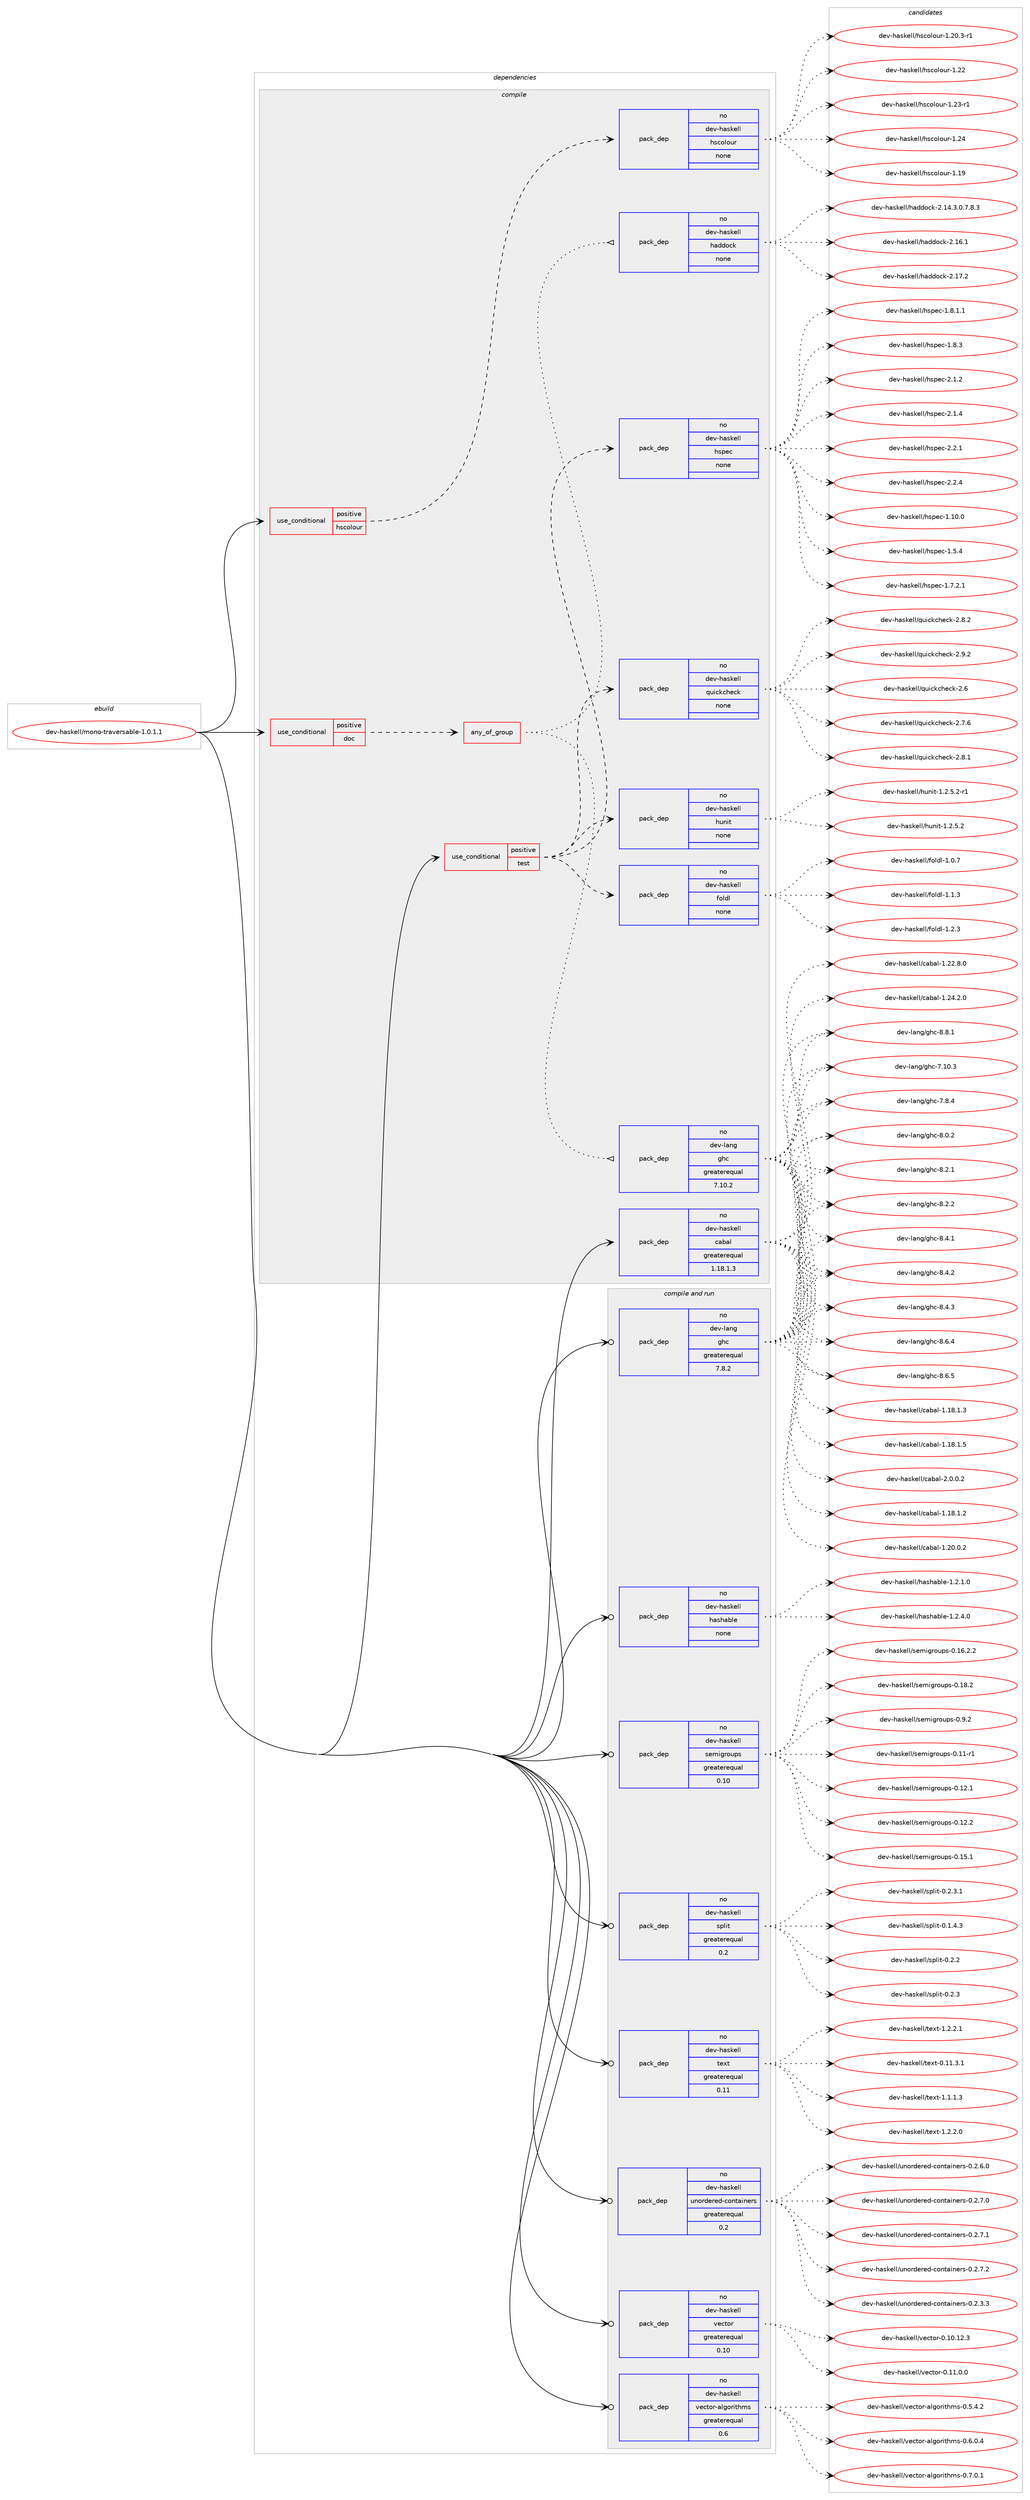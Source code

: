 digraph prolog {

# *************
# Graph options
# *************

newrank=true;
concentrate=true;
compound=true;
graph [rankdir=LR,fontname=Helvetica,fontsize=10,ranksep=1.5];#, ranksep=2.5, nodesep=0.2];
edge  [arrowhead=vee];
node  [fontname=Helvetica,fontsize=10];

# **********
# The ebuild
# **********

subgraph cluster_leftcol {
color=gray;
rank=same;
label=<<i>ebuild</i>>;
id [label="dev-haskell/mono-traversable-1.0.1.1", color=red, width=4, href="../dev-haskell/mono-traversable-1.0.1.1.svg"];
}

# ****************
# The dependencies
# ****************

subgraph cluster_midcol {
color=gray;
label=<<i>dependencies</i>>;
subgraph cluster_compile {
fillcolor="#eeeeee";
style=filled;
label=<<i>compile</i>>;
subgraph cond126848 {
dependency539718 [label=<<TABLE BORDER="0" CELLBORDER="1" CELLSPACING="0" CELLPADDING="4"><TR><TD ROWSPAN="3" CELLPADDING="10">use_conditional</TD></TR><TR><TD>positive</TD></TR><TR><TD>doc</TD></TR></TABLE>>, shape=none, color=red];
subgraph any10218 {
dependency539719 [label=<<TABLE BORDER="0" CELLBORDER="1" CELLSPACING="0" CELLPADDING="4"><TR><TD CELLPADDING="10">any_of_group</TD></TR></TABLE>>, shape=none, color=red];subgraph pack402295 {
dependency539720 [label=<<TABLE BORDER="0" CELLBORDER="1" CELLSPACING="0" CELLPADDING="4" WIDTH="220"><TR><TD ROWSPAN="6" CELLPADDING="30">pack_dep</TD></TR><TR><TD WIDTH="110">no</TD></TR><TR><TD>dev-haskell</TD></TR><TR><TD>haddock</TD></TR><TR><TD>none</TD></TR><TR><TD></TD></TR></TABLE>>, shape=none, color=blue];
}
dependency539719:e -> dependency539720:w [weight=20,style="dotted",arrowhead="oinv"];
subgraph pack402296 {
dependency539721 [label=<<TABLE BORDER="0" CELLBORDER="1" CELLSPACING="0" CELLPADDING="4" WIDTH="220"><TR><TD ROWSPAN="6" CELLPADDING="30">pack_dep</TD></TR><TR><TD WIDTH="110">no</TD></TR><TR><TD>dev-lang</TD></TR><TR><TD>ghc</TD></TR><TR><TD>greaterequal</TD></TR><TR><TD>7.10.2</TD></TR></TABLE>>, shape=none, color=blue];
}
dependency539719:e -> dependency539721:w [weight=20,style="dotted",arrowhead="oinv"];
}
dependency539718:e -> dependency539719:w [weight=20,style="dashed",arrowhead="vee"];
}
id:e -> dependency539718:w [weight=20,style="solid",arrowhead="vee"];
subgraph cond126849 {
dependency539722 [label=<<TABLE BORDER="0" CELLBORDER="1" CELLSPACING="0" CELLPADDING="4"><TR><TD ROWSPAN="3" CELLPADDING="10">use_conditional</TD></TR><TR><TD>positive</TD></TR><TR><TD>hscolour</TD></TR></TABLE>>, shape=none, color=red];
subgraph pack402297 {
dependency539723 [label=<<TABLE BORDER="0" CELLBORDER="1" CELLSPACING="0" CELLPADDING="4" WIDTH="220"><TR><TD ROWSPAN="6" CELLPADDING="30">pack_dep</TD></TR><TR><TD WIDTH="110">no</TD></TR><TR><TD>dev-haskell</TD></TR><TR><TD>hscolour</TD></TR><TR><TD>none</TD></TR><TR><TD></TD></TR></TABLE>>, shape=none, color=blue];
}
dependency539722:e -> dependency539723:w [weight=20,style="dashed",arrowhead="vee"];
}
id:e -> dependency539722:w [weight=20,style="solid",arrowhead="vee"];
subgraph cond126850 {
dependency539724 [label=<<TABLE BORDER="0" CELLBORDER="1" CELLSPACING="0" CELLPADDING="4"><TR><TD ROWSPAN="3" CELLPADDING="10">use_conditional</TD></TR><TR><TD>positive</TD></TR><TR><TD>test</TD></TR></TABLE>>, shape=none, color=red];
subgraph pack402298 {
dependency539725 [label=<<TABLE BORDER="0" CELLBORDER="1" CELLSPACING="0" CELLPADDING="4" WIDTH="220"><TR><TD ROWSPAN="6" CELLPADDING="30">pack_dep</TD></TR><TR><TD WIDTH="110">no</TD></TR><TR><TD>dev-haskell</TD></TR><TR><TD>foldl</TD></TR><TR><TD>none</TD></TR><TR><TD></TD></TR></TABLE>>, shape=none, color=blue];
}
dependency539724:e -> dependency539725:w [weight=20,style="dashed",arrowhead="vee"];
subgraph pack402299 {
dependency539726 [label=<<TABLE BORDER="0" CELLBORDER="1" CELLSPACING="0" CELLPADDING="4" WIDTH="220"><TR><TD ROWSPAN="6" CELLPADDING="30">pack_dep</TD></TR><TR><TD WIDTH="110">no</TD></TR><TR><TD>dev-haskell</TD></TR><TR><TD>hspec</TD></TR><TR><TD>none</TD></TR><TR><TD></TD></TR></TABLE>>, shape=none, color=blue];
}
dependency539724:e -> dependency539726:w [weight=20,style="dashed",arrowhead="vee"];
subgraph pack402300 {
dependency539727 [label=<<TABLE BORDER="0" CELLBORDER="1" CELLSPACING="0" CELLPADDING="4" WIDTH="220"><TR><TD ROWSPAN="6" CELLPADDING="30">pack_dep</TD></TR><TR><TD WIDTH="110">no</TD></TR><TR><TD>dev-haskell</TD></TR><TR><TD>hunit</TD></TR><TR><TD>none</TD></TR><TR><TD></TD></TR></TABLE>>, shape=none, color=blue];
}
dependency539724:e -> dependency539727:w [weight=20,style="dashed",arrowhead="vee"];
subgraph pack402301 {
dependency539728 [label=<<TABLE BORDER="0" CELLBORDER="1" CELLSPACING="0" CELLPADDING="4" WIDTH="220"><TR><TD ROWSPAN="6" CELLPADDING="30">pack_dep</TD></TR><TR><TD WIDTH="110">no</TD></TR><TR><TD>dev-haskell</TD></TR><TR><TD>quickcheck</TD></TR><TR><TD>none</TD></TR><TR><TD></TD></TR></TABLE>>, shape=none, color=blue];
}
dependency539724:e -> dependency539728:w [weight=20,style="dashed",arrowhead="vee"];
}
id:e -> dependency539724:w [weight=20,style="solid",arrowhead="vee"];
subgraph pack402302 {
dependency539729 [label=<<TABLE BORDER="0" CELLBORDER="1" CELLSPACING="0" CELLPADDING="4" WIDTH="220"><TR><TD ROWSPAN="6" CELLPADDING="30">pack_dep</TD></TR><TR><TD WIDTH="110">no</TD></TR><TR><TD>dev-haskell</TD></TR><TR><TD>cabal</TD></TR><TR><TD>greaterequal</TD></TR><TR><TD>1.18.1.3</TD></TR></TABLE>>, shape=none, color=blue];
}
id:e -> dependency539729:w [weight=20,style="solid",arrowhead="vee"];
}
subgraph cluster_compileandrun {
fillcolor="#eeeeee";
style=filled;
label=<<i>compile and run</i>>;
subgraph pack402303 {
dependency539730 [label=<<TABLE BORDER="0" CELLBORDER="1" CELLSPACING="0" CELLPADDING="4" WIDTH="220"><TR><TD ROWSPAN="6" CELLPADDING="30">pack_dep</TD></TR><TR><TD WIDTH="110">no</TD></TR><TR><TD>dev-haskell</TD></TR><TR><TD>hashable</TD></TR><TR><TD>none</TD></TR><TR><TD></TD></TR></TABLE>>, shape=none, color=blue];
}
id:e -> dependency539730:w [weight=20,style="solid",arrowhead="odotvee"];
subgraph pack402304 {
dependency539731 [label=<<TABLE BORDER="0" CELLBORDER="1" CELLSPACING="0" CELLPADDING="4" WIDTH="220"><TR><TD ROWSPAN="6" CELLPADDING="30">pack_dep</TD></TR><TR><TD WIDTH="110">no</TD></TR><TR><TD>dev-haskell</TD></TR><TR><TD>semigroups</TD></TR><TR><TD>greaterequal</TD></TR><TR><TD>0.10</TD></TR></TABLE>>, shape=none, color=blue];
}
id:e -> dependency539731:w [weight=20,style="solid",arrowhead="odotvee"];
subgraph pack402305 {
dependency539732 [label=<<TABLE BORDER="0" CELLBORDER="1" CELLSPACING="0" CELLPADDING="4" WIDTH="220"><TR><TD ROWSPAN="6" CELLPADDING="30">pack_dep</TD></TR><TR><TD WIDTH="110">no</TD></TR><TR><TD>dev-haskell</TD></TR><TR><TD>split</TD></TR><TR><TD>greaterequal</TD></TR><TR><TD>0.2</TD></TR></TABLE>>, shape=none, color=blue];
}
id:e -> dependency539732:w [weight=20,style="solid",arrowhead="odotvee"];
subgraph pack402306 {
dependency539733 [label=<<TABLE BORDER="0" CELLBORDER="1" CELLSPACING="0" CELLPADDING="4" WIDTH="220"><TR><TD ROWSPAN="6" CELLPADDING="30">pack_dep</TD></TR><TR><TD WIDTH="110">no</TD></TR><TR><TD>dev-haskell</TD></TR><TR><TD>text</TD></TR><TR><TD>greaterequal</TD></TR><TR><TD>0.11</TD></TR></TABLE>>, shape=none, color=blue];
}
id:e -> dependency539733:w [weight=20,style="solid",arrowhead="odotvee"];
subgraph pack402307 {
dependency539734 [label=<<TABLE BORDER="0" CELLBORDER="1" CELLSPACING="0" CELLPADDING="4" WIDTH="220"><TR><TD ROWSPAN="6" CELLPADDING="30">pack_dep</TD></TR><TR><TD WIDTH="110">no</TD></TR><TR><TD>dev-haskell</TD></TR><TR><TD>unordered-containers</TD></TR><TR><TD>greaterequal</TD></TR><TR><TD>0.2</TD></TR></TABLE>>, shape=none, color=blue];
}
id:e -> dependency539734:w [weight=20,style="solid",arrowhead="odotvee"];
subgraph pack402308 {
dependency539735 [label=<<TABLE BORDER="0" CELLBORDER="1" CELLSPACING="0" CELLPADDING="4" WIDTH="220"><TR><TD ROWSPAN="6" CELLPADDING="30">pack_dep</TD></TR><TR><TD WIDTH="110">no</TD></TR><TR><TD>dev-haskell</TD></TR><TR><TD>vector</TD></TR><TR><TD>greaterequal</TD></TR><TR><TD>0.10</TD></TR></TABLE>>, shape=none, color=blue];
}
id:e -> dependency539735:w [weight=20,style="solid",arrowhead="odotvee"];
subgraph pack402309 {
dependency539736 [label=<<TABLE BORDER="0" CELLBORDER="1" CELLSPACING="0" CELLPADDING="4" WIDTH="220"><TR><TD ROWSPAN="6" CELLPADDING="30">pack_dep</TD></TR><TR><TD WIDTH="110">no</TD></TR><TR><TD>dev-haskell</TD></TR><TR><TD>vector-algorithms</TD></TR><TR><TD>greaterequal</TD></TR><TR><TD>0.6</TD></TR></TABLE>>, shape=none, color=blue];
}
id:e -> dependency539736:w [weight=20,style="solid",arrowhead="odotvee"];
subgraph pack402310 {
dependency539737 [label=<<TABLE BORDER="0" CELLBORDER="1" CELLSPACING="0" CELLPADDING="4" WIDTH="220"><TR><TD ROWSPAN="6" CELLPADDING="30">pack_dep</TD></TR><TR><TD WIDTH="110">no</TD></TR><TR><TD>dev-lang</TD></TR><TR><TD>ghc</TD></TR><TR><TD>greaterequal</TD></TR><TR><TD>7.8.2</TD></TR></TABLE>>, shape=none, color=blue];
}
id:e -> dependency539737:w [weight=20,style="solid",arrowhead="odotvee"];
}
subgraph cluster_run {
fillcolor="#eeeeee";
style=filled;
label=<<i>run</i>>;
}
}

# **************
# The candidates
# **************

subgraph cluster_choices {
rank=same;
color=gray;
label=<<i>candidates</i>>;

subgraph choice402295 {
color=black;
nodesep=1;
choice1001011184510497115107101108108471049710010011199107455046495246514648465546564651 [label="dev-haskell/haddock-2.14.3.0.7.8.3", color=red, width=4,href="../dev-haskell/haddock-2.14.3.0.7.8.3.svg"];
choice100101118451049711510710110810847104971001001119910745504649544649 [label="dev-haskell/haddock-2.16.1", color=red, width=4,href="../dev-haskell/haddock-2.16.1.svg"];
choice100101118451049711510710110810847104971001001119910745504649554650 [label="dev-haskell/haddock-2.17.2", color=red, width=4,href="../dev-haskell/haddock-2.17.2.svg"];
dependency539720:e -> choice1001011184510497115107101108108471049710010011199107455046495246514648465546564651:w [style=dotted,weight="100"];
dependency539720:e -> choice100101118451049711510710110810847104971001001119910745504649544649:w [style=dotted,weight="100"];
dependency539720:e -> choice100101118451049711510710110810847104971001001119910745504649554650:w [style=dotted,weight="100"];
}
subgraph choice402296 {
color=black;
nodesep=1;
choice1001011184510897110103471031049945554649484651 [label="dev-lang/ghc-7.10.3", color=red, width=4,href="../dev-lang/ghc-7.10.3.svg"];
choice10010111845108971101034710310499455546564652 [label="dev-lang/ghc-7.8.4", color=red, width=4,href="../dev-lang/ghc-7.8.4.svg"];
choice10010111845108971101034710310499455646484650 [label="dev-lang/ghc-8.0.2", color=red, width=4,href="../dev-lang/ghc-8.0.2.svg"];
choice10010111845108971101034710310499455646504649 [label="dev-lang/ghc-8.2.1", color=red, width=4,href="../dev-lang/ghc-8.2.1.svg"];
choice10010111845108971101034710310499455646504650 [label="dev-lang/ghc-8.2.2", color=red, width=4,href="../dev-lang/ghc-8.2.2.svg"];
choice10010111845108971101034710310499455646524649 [label="dev-lang/ghc-8.4.1", color=red, width=4,href="../dev-lang/ghc-8.4.1.svg"];
choice10010111845108971101034710310499455646524650 [label="dev-lang/ghc-8.4.2", color=red, width=4,href="../dev-lang/ghc-8.4.2.svg"];
choice10010111845108971101034710310499455646524651 [label="dev-lang/ghc-8.4.3", color=red, width=4,href="../dev-lang/ghc-8.4.3.svg"];
choice10010111845108971101034710310499455646544652 [label="dev-lang/ghc-8.6.4", color=red, width=4,href="../dev-lang/ghc-8.6.4.svg"];
choice10010111845108971101034710310499455646544653 [label="dev-lang/ghc-8.6.5", color=red, width=4,href="../dev-lang/ghc-8.6.5.svg"];
choice10010111845108971101034710310499455646564649 [label="dev-lang/ghc-8.8.1", color=red, width=4,href="../dev-lang/ghc-8.8.1.svg"];
dependency539721:e -> choice1001011184510897110103471031049945554649484651:w [style=dotted,weight="100"];
dependency539721:e -> choice10010111845108971101034710310499455546564652:w [style=dotted,weight="100"];
dependency539721:e -> choice10010111845108971101034710310499455646484650:w [style=dotted,weight="100"];
dependency539721:e -> choice10010111845108971101034710310499455646504649:w [style=dotted,weight="100"];
dependency539721:e -> choice10010111845108971101034710310499455646504650:w [style=dotted,weight="100"];
dependency539721:e -> choice10010111845108971101034710310499455646524649:w [style=dotted,weight="100"];
dependency539721:e -> choice10010111845108971101034710310499455646524650:w [style=dotted,weight="100"];
dependency539721:e -> choice10010111845108971101034710310499455646524651:w [style=dotted,weight="100"];
dependency539721:e -> choice10010111845108971101034710310499455646544652:w [style=dotted,weight="100"];
dependency539721:e -> choice10010111845108971101034710310499455646544653:w [style=dotted,weight="100"];
dependency539721:e -> choice10010111845108971101034710310499455646564649:w [style=dotted,weight="100"];
}
subgraph choice402297 {
color=black;
nodesep=1;
choice100101118451049711510710110810847104115991111081111171144549464957 [label="dev-haskell/hscolour-1.19", color=red, width=4,href="../dev-haskell/hscolour-1.19.svg"];
choice10010111845104971151071011081084710411599111108111117114454946504846514511449 [label="dev-haskell/hscolour-1.20.3-r1", color=red, width=4,href="../dev-haskell/hscolour-1.20.3-r1.svg"];
choice100101118451049711510710110810847104115991111081111171144549465050 [label="dev-haskell/hscolour-1.22", color=red, width=4,href="../dev-haskell/hscolour-1.22.svg"];
choice1001011184510497115107101108108471041159911110811111711445494650514511449 [label="dev-haskell/hscolour-1.23-r1", color=red, width=4,href="../dev-haskell/hscolour-1.23-r1.svg"];
choice100101118451049711510710110810847104115991111081111171144549465052 [label="dev-haskell/hscolour-1.24", color=red, width=4,href="../dev-haskell/hscolour-1.24.svg"];
dependency539723:e -> choice100101118451049711510710110810847104115991111081111171144549464957:w [style=dotted,weight="100"];
dependency539723:e -> choice10010111845104971151071011081084710411599111108111117114454946504846514511449:w [style=dotted,weight="100"];
dependency539723:e -> choice100101118451049711510710110810847104115991111081111171144549465050:w [style=dotted,weight="100"];
dependency539723:e -> choice1001011184510497115107101108108471041159911110811111711445494650514511449:w [style=dotted,weight="100"];
dependency539723:e -> choice100101118451049711510710110810847104115991111081111171144549465052:w [style=dotted,weight="100"];
}
subgraph choice402298 {
color=black;
nodesep=1;
choice100101118451049711510710110810847102111108100108454946484655 [label="dev-haskell/foldl-1.0.7", color=red, width=4,href="../dev-haskell/foldl-1.0.7.svg"];
choice100101118451049711510710110810847102111108100108454946494651 [label="dev-haskell/foldl-1.1.3", color=red, width=4,href="../dev-haskell/foldl-1.1.3.svg"];
choice100101118451049711510710110810847102111108100108454946504651 [label="dev-haskell/foldl-1.2.3", color=red, width=4,href="../dev-haskell/foldl-1.2.3.svg"];
dependency539725:e -> choice100101118451049711510710110810847102111108100108454946484655:w [style=dotted,weight="100"];
dependency539725:e -> choice100101118451049711510710110810847102111108100108454946494651:w [style=dotted,weight="100"];
dependency539725:e -> choice100101118451049711510710110810847102111108100108454946504651:w [style=dotted,weight="100"];
}
subgraph choice402299 {
color=black;
nodesep=1;
choice1001011184510497115107101108108471041151121019945494649484648 [label="dev-haskell/hspec-1.10.0", color=red, width=4,href="../dev-haskell/hspec-1.10.0.svg"];
choice10010111845104971151071011081084710411511210199454946534652 [label="dev-haskell/hspec-1.5.4", color=red, width=4,href="../dev-haskell/hspec-1.5.4.svg"];
choice100101118451049711510710110810847104115112101994549465546504649 [label="dev-haskell/hspec-1.7.2.1", color=red, width=4,href="../dev-haskell/hspec-1.7.2.1.svg"];
choice100101118451049711510710110810847104115112101994549465646494649 [label="dev-haskell/hspec-1.8.1.1", color=red, width=4,href="../dev-haskell/hspec-1.8.1.1.svg"];
choice10010111845104971151071011081084710411511210199454946564651 [label="dev-haskell/hspec-1.8.3", color=red, width=4,href="../dev-haskell/hspec-1.8.3.svg"];
choice10010111845104971151071011081084710411511210199455046494650 [label="dev-haskell/hspec-2.1.2", color=red, width=4,href="../dev-haskell/hspec-2.1.2.svg"];
choice10010111845104971151071011081084710411511210199455046494652 [label="dev-haskell/hspec-2.1.4", color=red, width=4,href="../dev-haskell/hspec-2.1.4.svg"];
choice10010111845104971151071011081084710411511210199455046504649 [label="dev-haskell/hspec-2.2.1", color=red, width=4,href="../dev-haskell/hspec-2.2.1.svg"];
choice10010111845104971151071011081084710411511210199455046504652 [label="dev-haskell/hspec-2.2.4", color=red, width=4,href="../dev-haskell/hspec-2.2.4.svg"];
dependency539726:e -> choice1001011184510497115107101108108471041151121019945494649484648:w [style=dotted,weight="100"];
dependency539726:e -> choice10010111845104971151071011081084710411511210199454946534652:w [style=dotted,weight="100"];
dependency539726:e -> choice100101118451049711510710110810847104115112101994549465546504649:w [style=dotted,weight="100"];
dependency539726:e -> choice100101118451049711510710110810847104115112101994549465646494649:w [style=dotted,weight="100"];
dependency539726:e -> choice10010111845104971151071011081084710411511210199454946564651:w [style=dotted,weight="100"];
dependency539726:e -> choice10010111845104971151071011081084710411511210199455046494650:w [style=dotted,weight="100"];
dependency539726:e -> choice10010111845104971151071011081084710411511210199455046494652:w [style=dotted,weight="100"];
dependency539726:e -> choice10010111845104971151071011081084710411511210199455046504649:w [style=dotted,weight="100"];
dependency539726:e -> choice10010111845104971151071011081084710411511210199455046504652:w [style=dotted,weight="100"];
}
subgraph choice402300 {
color=black;
nodesep=1;
choice1001011184510497115107101108108471041171101051164549465046534650 [label="dev-haskell/hunit-1.2.5.2", color=red, width=4,href="../dev-haskell/hunit-1.2.5.2.svg"];
choice10010111845104971151071011081084710411711010511645494650465346504511449 [label="dev-haskell/hunit-1.2.5.2-r1", color=red, width=4,href="../dev-haskell/hunit-1.2.5.2-r1.svg"];
dependency539727:e -> choice1001011184510497115107101108108471041171101051164549465046534650:w [style=dotted,weight="100"];
dependency539727:e -> choice10010111845104971151071011081084710411711010511645494650465346504511449:w [style=dotted,weight="100"];
}
subgraph choice402301 {
color=black;
nodesep=1;
choice10010111845104971151071011081084711311710599107991041019910745504654 [label="dev-haskell/quickcheck-2.6", color=red, width=4,href="../dev-haskell/quickcheck-2.6.svg"];
choice100101118451049711510710110810847113117105991079910410199107455046554654 [label="dev-haskell/quickcheck-2.7.6", color=red, width=4,href="../dev-haskell/quickcheck-2.7.6.svg"];
choice100101118451049711510710110810847113117105991079910410199107455046564649 [label="dev-haskell/quickcheck-2.8.1", color=red, width=4,href="../dev-haskell/quickcheck-2.8.1.svg"];
choice100101118451049711510710110810847113117105991079910410199107455046564650 [label="dev-haskell/quickcheck-2.8.2", color=red, width=4,href="../dev-haskell/quickcheck-2.8.2.svg"];
choice100101118451049711510710110810847113117105991079910410199107455046574650 [label="dev-haskell/quickcheck-2.9.2", color=red, width=4,href="../dev-haskell/quickcheck-2.9.2.svg"];
dependency539728:e -> choice10010111845104971151071011081084711311710599107991041019910745504654:w [style=dotted,weight="100"];
dependency539728:e -> choice100101118451049711510710110810847113117105991079910410199107455046554654:w [style=dotted,weight="100"];
dependency539728:e -> choice100101118451049711510710110810847113117105991079910410199107455046564649:w [style=dotted,weight="100"];
dependency539728:e -> choice100101118451049711510710110810847113117105991079910410199107455046564650:w [style=dotted,weight="100"];
dependency539728:e -> choice100101118451049711510710110810847113117105991079910410199107455046574650:w [style=dotted,weight="100"];
}
subgraph choice402302 {
color=black;
nodesep=1;
choice10010111845104971151071011081084799979897108454946495646494650 [label="dev-haskell/cabal-1.18.1.2", color=red, width=4,href="../dev-haskell/cabal-1.18.1.2.svg"];
choice10010111845104971151071011081084799979897108454946495646494651 [label="dev-haskell/cabal-1.18.1.3", color=red, width=4,href="../dev-haskell/cabal-1.18.1.3.svg"];
choice10010111845104971151071011081084799979897108454946495646494653 [label="dev-haskell/cabal-1.18.1.5", color=red, width=4,href="../dev-haskell/cabal-1.18.1.5.svg"];
choice10010111845104971151071011081084799979897108454946504846484650 [label="dev-haskell/cabal-1.20.0.2", color=red, width=4,href="../dev-haskell/cabal-1.20.0.2.svg"];
choice10010111845104971151071011081084799979897108454946505046564648 [label="dev-haskell/cabal-1.22.8.0", color=red, width=4,href="../dev-haskell/cabal-1.22.8.0.svg"];
choice10010111845104971151071011081084799979897108454946505246504648 [label="dev-haskell/cabal-1.24.2.0", color=red, width=4,href="../dev-haskell/cabal-1.24.2.0.svg"];
choice100101118451049711510710110810847999798971084550464846484650 [label="dev-haskell/cabal-2.0.0.2", color=red, width=4,href="../dev-haskell/cabal-2.0.0.2.svg"];
dependency539729:e -> choice10010111845104971151071011081084799979897108454946495646494650:w [style=dotted,weight="100"];
dependency539729:e -> choice10010111845104971151071011081084799979897108454946495646494651:w [style=dotted,weight="100"];
dependency539729:e -> choice10010111845104971151071011081084799979897108454946495646494653:w [style=dotted,weight="100"];
dependency539729:e -> choice10010111845104971151071011081084799979897108454946504846484650:w [style=dotted,weight="100"];
dependency539729:e -> choice10010111845104971151071011081084799979897108454946505046564648:w [style=dotted,weight="100"];
dependency539729:e -> choice10010111845104971151071011081084799979897108454946505246504648:w [style=dotted,weight="100"];
dependency539729:e -> choice100101118451049711510710110810847999798971084550464846484650:w [style=dotted,weight="100"];
}
subgraph choice402303 {
color=black;
nodesep=1;
choice1001011184510497115107101108108471049711510497981081014549465046494648 [label="dev-haskell/hashable-1.2.1.0", color=red, width=4,href="../dev-haskell/hashable-1.2.1.0.svg"];
choice1001011184510497115107101108108471049711510497981081014549465046524648 [label="dev-haskell/hashable-1.2.4.0", color=red, width=4,href="../dev-haskell/hashable-1.2.4.0.svg"];
dependency539730:e -> choice1001011184510497115107101108108471049711510497981081014549465046494648:w [style=dotted,weight="100"];
dependency539730:e -> choice1001011184510497115107101108108471049711510497981081014549465046524648:w [style=dotted,weight="100"];
}
subgraph choice402304 {
color=black;
nodesep=1;
choice10010111845104971151071011081084711510110910510311411111711211545484649494511449 [label="dev-haskell/semigroups-0.11-r1", color=red, width=4,href="../dev-haskell/semigroups-0.11-r1.svg"];
choice10010111845104971151071011081084711510110910510311411111711211545484649504649 [label="dev-haskell/semigroups-0.12.1", color=red, width=4,href="../dev-haskell/semigroups-0.12.1.svg"];
choice10010111845104971151071011081084711510110910510311411111711211545484649504650 [label="dev-haskell/semigroups-0.12.2", color=red, width=4,href="../dev-haskell/semigroups-0.12.2.svg"];
choice10010111845104971151071011081084711510110910510311411111711211545484649534649 [label="dev-haskell/semigroups-0.15.1", color=red, width=4,href="../dev-haskell/semigroups-0.15.1.svg"];
choice100101118451049711510710110810847115101109105103114111117112115454846495446504650 [label="dev-haskell/semigroups-0.16.2.2", color=red, width=4,href="../dev-haskell/semigroups-0.16.2.2.svg"];
choice10010111845104971151071011081084711510110910510311411111711211545484649564650 [label="dev-haskell/semigroups-0.18.2", color=red, width=4,href="../dev-haskell/semigroups-0.18.2.svg"];
choice100101118451049711510710110810847115101109105103114111117112115454846574650 [label="dev-haskell/semigroups-0.9.2", color=red, width=4,href="../dev-haskell/semigroups-0.9.2.svg"];
dependency539731:e -> choice10010111845104971151071011081084711510110910510311411111711211545484649494511449:w [style=dotted,weight="100"];
dependency539731:e -> choice10010111845104971151071011081084711510110910510311411111711211545484649504649:w [style=dotted,weight="100"];
dependency539731:e -> choice10010111845104971151071011081084711510110910510311411111711211545484649504650:w [style=dotted,weight="100"];
dependency539731:e -> choice10010111845104971151071011081084711510110910510311411111711211545484649534649:w [style=dotted,weight="100"];
dependency539731:e -> choice100101118451049711510710110810847115101109105103114111117112115454846495446504650:w [style=dotted,weight="100"];
dependency539731:e -> choice10010111845104971151071011081084711510110910510311411111711211545484649564650:w [style=dotted,weight="100"];
dependency539731:e -> choice100101118451049711510710110810847115101109105103114111117112115454846574650:w [style=dotted,weight="100"];
}
subgraph choice402305 {
color=black;
nodesep=1;
choice1001011184510497115107101108108471151121081051164548464946524651 [label="dev-haskell/split-0.1.4.3", color=red, width=4,href="../dev-haskell/split-0.1.4.3.svg"];
choice100101118451049711510710110810847115112108105116454846504650 [label="dev-haskell/split-0.2.2", color=red, width=4,href="../dev-haskell/split-0.2.2.svg"];
choice100101118451049711510710110810847115112108105116454846504651 [label="dev-haskell/split-0.2.3", color=red, width=4,href="../dev-haskell/split-0.2.3.svg"];
choice1001011184510497115107101108108471151121081051164548465046514649 [label="dev-haskell/split-0.2.3.1", color=red, width=4,href="../dev-haskell/split-0.2.3.1.svg"];
dependency539732:e -> choice1001011184510497115107101108108471151121081051164548464946524651:w [style=dotted,weight="100"];
dependency539732:e -> choice100101118451049711510710110810847115112108105116454846504650:w [style=dotted,weight="100"];
dependency539732:e -> choice100101118451049711510710110810847115112108105116454846504651:w [style=dotted,weight="100"];
dependency539732:e -> choice1001011184510497115107101108108471151121081051164548465046514649:w [style=dotted,weight="100"];
}
subgraph choice402306 {
color=black;
nodesep=1;
choice100101118451049711510710110810847116101120116454846494946514649 [label="dev-haskell/text-0.11.3.1", color=red, width=4,href="../dev-haskell/text-0.11.3.1.svg"];
choice1001011184510497115107101108108471161011201164549464946494651 [label="dev-haskell/text-1.1.1.3", color=red, width=4,href="../dev-haskell/text-1.1.1.3.svg"];
choice1001011184510497115107101108108471161011201164549465046504648 [label="dev-haskell/text-1.2.2.0", color=red, width=4,href="../dev-haskell/text-1.2.2.0.svg"];
choice1001011184510497115107101108108471161011201164549465046504649 [label="dev-haskell/text-1.2.2.1", color=red, width=4,href="../dev-haskell/text-1.2.2.1.svg"];
dependency539733:e -> choice100101118451049711510710110810847116101120116454846494946514649:w [style=dotted,weight="100"];
dependency539733:e -> choice1001011184510497115107101108108471161011201164549464946494651:w [style=dotted,weight="100"];
dependency539733:e -> choice1001011184510497115107101108108471161011201164549465046504648:w [style=dotted,weight="100"];
dependency539733:e -> choice1001011184510497115107101108108471161011201164549465046504649:w [style=dotted,weight="100"];
}
subgraph choice402307 {
color=black;
nodesep=1;
choice1001011184510497115107101108108471171101111141001011141011004599111110116971051101011141154548465046514651 [label="dev-haskell/unordered-containers-0.2.3.3", color=red, width=4,href="../dev-haskell/unordered-containers-0.2.3.3.svg"];
choice1001011184510497115107101108108471171101111141001011141011004599111110116971051101011141154548465046544648 [label="dev-haskell/unordered-containers-0.2.6.0", color=red, width=4,href="../dev-haskell/unordered-containers-0.2.6.0.svg"];
choice1001011184510497115107101108108471171101111141001011141011004599111110116971051101011141154548465046554648 [label="dev-haskell/unordered-containers-0.2.7.0", color=red, width=4,href="../dev-haskell/unordered-containers-0.2.7.0.svg"];
choice1001011184510497115107101108108471171101111141001011141011004599111110116971051101011141154548465046554649 [label="dev-haskell/unordered-containers-0.2.7.1", color=red, width=4,href="../dev-haskell/unordered-containers-0.2.7.1.svg"];
choice1001011184510497115107101108108471171101111141001011141011004599111110116971051101011141154548465046554650 [label="dev-haskell/unordered-containers-0.2.7.2", color=red, width=4,href="../dev-haskell/unordered-containers-0.2.7.2.svg"];
dependency539734:e -> choice1001011184510497115107101108108471171101111141001011141011004599111110116971051101011141154548465046514651:w [style=dotted,weight="100"];
dependency539734:e -> choice1001011184510497115107101108108471171101111141001011141011004599111110116971051101011141154548465046544648:w [style=dotted,weight="100"];
dependency539734:e -> choice1001011184510497115107101108108471171101111141001011141011004599111110116971051101011141154548465046554648:w [style=dotted,weight="100"];
dependency539734:e -> choice1001011184510497115107101108108471171101111141001011141011004599111110116971051101011141154548465046554649:w [style=dotted,weight="100"];
dependency539734:e -> choice1001011184510497115107101108108471171101111141001011141011004599111110116971051101011141154548465046554650:w [style=dotted,weight="100"];
}
subgraph choice402308 {
color=black;
nodesep=1;
choice1001011184510497115107101108108471181019911611111445484649484649504651 [label="dev-haskell/vector-0.10.12.3", color=red, width=4,href="../dev-haskell/vector-0.10.12.3.svg"];
choice10010111845104971151071011081084711810199116111114454846494946484648 [label="dev-haskell/vector-0.11.0.0", color=red, width=4,href="../dev-haskell/vector-0.11.0.0.svg"];
dependency539735:e -> choice1001011184510497115107101108108471181019911611111445484649484649504651:w [style=dotted,weight="100"];
dependency539735:e -> choice10010111845104971151071011081084711810199116111114454846494946484648:w [style=dotted,weight="100"];
}
subgraph choice402309 {
color=black;
nodesep=1;
choice1001011184510497115107101108108471181019911611111445971081031111141051161041091154548465346524650 [label="dev-haskell/vector-algorithms-0.5.4.2", color=red, width=4,href="../dev-haskell/vector-algorithms-0.5.4.2.svg"];
choice1001011184510497115107101108108471181019911611111445971081031111141051161041091154548465446484652 [label="dev-haskell/vector-algorithms-0.6.0.4", color=red, width=4,href="../dev-haskell/vector-algorithms-0.6.0.4.svg"];
choice1001011184510497115107101108108471181019911611111445971081031111141051161041091154548465546484649 [label="dev-haskell/vector-algorithms-0.7.0.1", color=red, width=4,href="../dev-haskell/vector-algorithms-0.7.0.1.svg"];
dependency539736:e -> choice1001011184510497115107101108108471181019911611111445971081031111141051161041091154548465346524650:w [style=dotted,weight="100"];
dependency539736:e -> choice1001011184510497115107101108108471181019911611111445971081031111141051161041091154548465446484652:w [style=dotted,weight="100"];
dependency539736:e -> choice1001011184510497115107101108108471181019911611111445971081031111141051161041091154548465546484649:w [style=dotted,weight="100"];
}
subgraph choice402310 {
color=black;
nodesep=1;
choice1001011184510897110103471031049945554649484651 [label="dev-lang/ghc-7.10.3", color=red, width=4,href="../dev-lang/ghc-7.10.3.svg"];
choice10010111845108971101034710310499455546564652 [label="dev-lang/ghc-7.8.4", color=red, width=4,href="../dev-lang/ghc-7.8.4.svg"];
choice10010111845108971101034710310499455646484650 [label="dev-lang/ghc-8.0.2", color=red, width=4,href="../dev-lang/ghc-8.0.2.svg"];
choice10010111845108971101034710310499455646504649 [label="dev-lang/ghc-8.2.1", color=red, width=4,href="../dev-lang/ghc-8.2.1.svg"];
choice10010111845108971101034710310499455646504650 [label="dev-lang/ghc-8.2.2", color=red, width=4,href="../dev-lang/ghc-8.2.2.svg"];
choice10010111845108971101034710310499455646524649 [label="dev-lang/ghc-8.4.1", color=red, width=4,href="../dev-lang/ghc-8.4.1.svg"];
choice10010111845108971101034710310499455646524650 [label="dev-lang/ghc-8.4.2", color=red, width=4,href="../dev-lang/ghc-8.4.2.svg"];
choice10010111845108971101034710310499455646524651 [label="dev-lang/ghc-8.4.3", color=red, width=4,href="../dev-lang/ghc-8.4.3.svg"];
choice10010111845108971101034710310499455646544652 [label="dev-lang/ghc-8.6.4", color=red, width=4,href="../dev-lang/ghc-8.6.4.svg"];
choice10010111845108971101034710310499455646544653 [label="dev-lang/ghc-8.6.5", color=red, width=4,href="../dev-lang/ghc-8.6.5.svg"];
choice10010111845108971101034710310499455646564649 [label="dev-lang/ghc-8.8.1", color=red, width=4,href="../dev-lang/ghc-8.8.1.svg"];
dependency539737:e -> choice1001011184510897110103471031049945554649484651:w [style=dotted,weight="100"];
dependency539737:e -> choice10010111845108971101034710310499455546564652:w [style=dotted,weight="100"];
dependency539737:e -> choice10010111845108971101034710310499455646484650:w [style=dotted,weight="100"];
dependency539737:e -> choice10010111845108971101034710310499455646504649:w [style=dotted,weight="100"];
dependency539737:e -> choice10010111845108971101034710310499455646504650:w [style=dotted,weight="100"];
dependency539737:e -> choice10010111845108971101034710310499455646524649:w [style=dotted,weight="100"];
dependency539737:e -> choice10010111845108971101034710310499455646524650:w [style=dotted,weight="100"];
dependency539737:e -> choice10010111845108971101034710310499455646524651:w [style=dotted,weight="100"];
dependency539737:e -> choice10010111845108971101034710310499455646544652:w [style=dotted,weight="100"];
dependency539737:e -> choice10010111845108971101034710310499455646544653:w [style=dotted,weight="100"];
dependency539737:e -> choice10010111845108971101034710310499455646564649:w [style=dotted,weight="100"];
}
}

}
